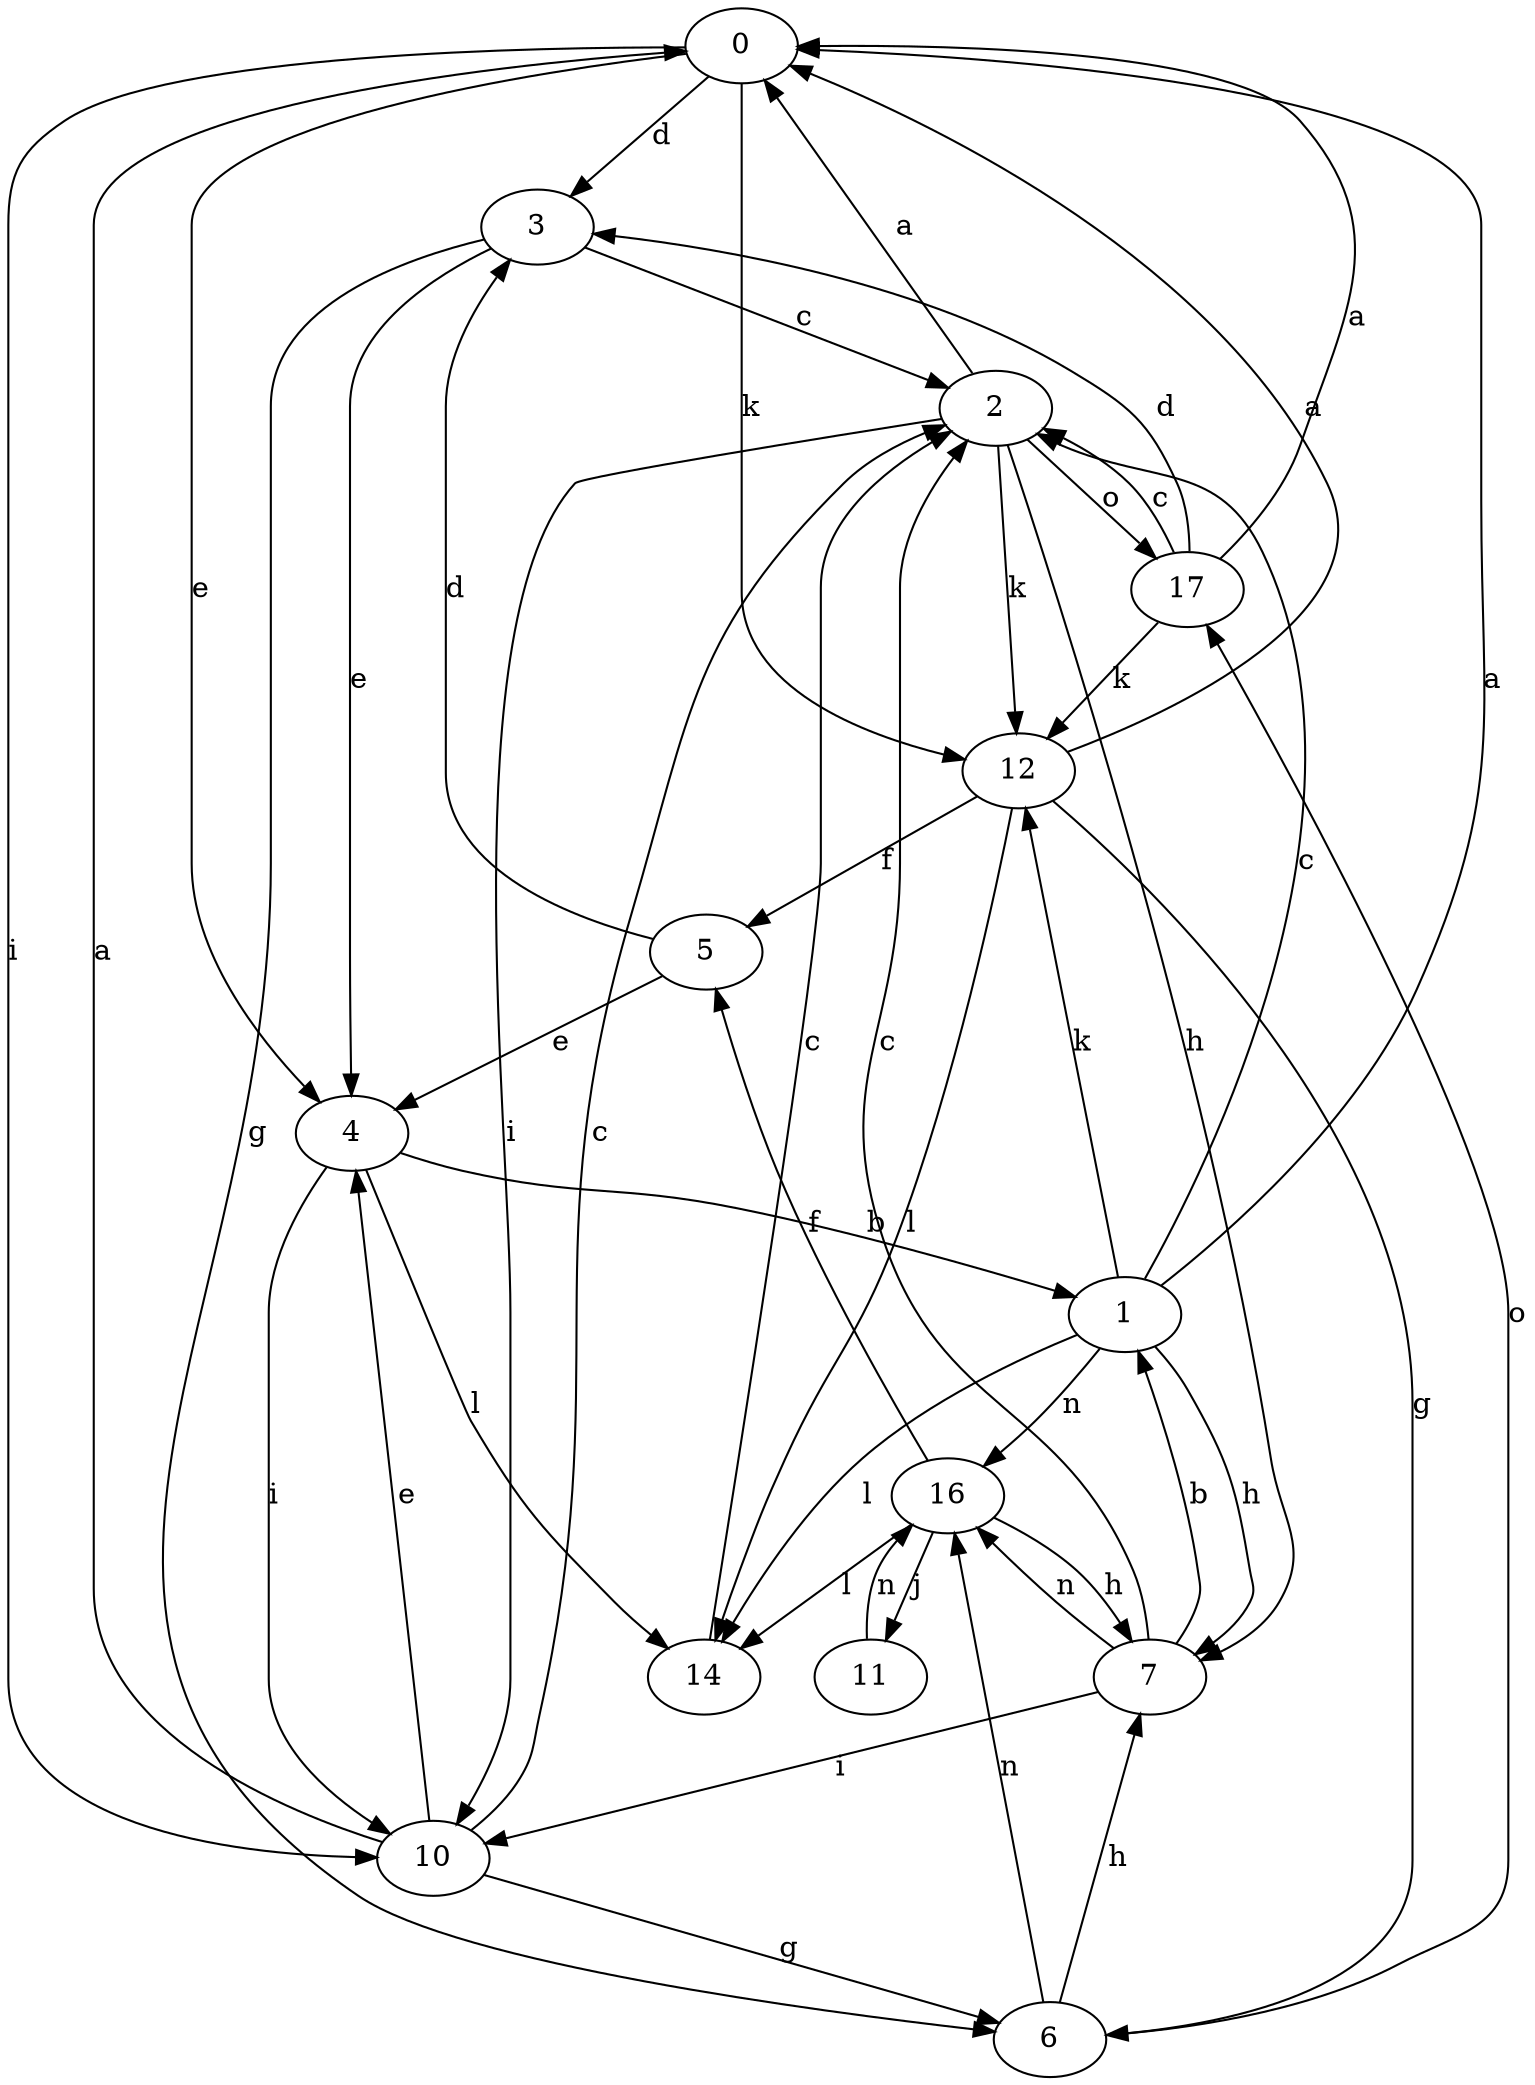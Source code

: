 strict digraph  {
0;
1;
2;
3;
4;
5;
6;
7;
10;
11;
12;
14;
16;
17;
0 -> 3  [label=d];
0 -> 4  [label=e];
0 -> 10  [label=i];
0 -> 12  [label=k];
1 -> 0  [label=a];
1 -> 2  [label=c];
1 -> 7  [label=h];
1 -> 12  [label=k];
1 -> 14  [label=l];
1 -> 16  [label=n];
2 -> 0  [label=a];
2 -> 7  [label=h];
2 -> 10  [label=i];
2 -> 12  [label=k];
2 -> 17  [label=o];
3 -> 2  [label=c];
3 -> 4  [label=e];
3 -> 6  [label=g];
4 -> 1  [label=b];
4 -> 10  [label=i];
4 -> 14  [label=l];
5 -> 3  [label=d];
5 -> 4  [label=e];
6 -> 7  [label=h];
6 -> 16  [label=n];
6 -> 17  [label=o];
7 -> 1  [label=b];
7 -> 2  [label=c];
7 -> 10  [label=i];
7 -> 16  [label=n];
10 -> 0  [label=a];
10 -> 2  [label=c];
10 -> 4  [label=e];
10 -> 6  [label=g];
11 -> 16  [label=n];
12 -> 0  [label=a];
12 -> 5  [label=f];
12 -> 6  [label=g];
12 -> 14  [label=l];
14 -> 2  [label=c];
16 -> 5  [label=f];
16 -> 7  [label=h];
16 -> 11  [label=j];
16 -> 14  [label=l];
17 -> 0  [label=a];
17 -> 2  [label=c];
17 -> 3  [label=d];
17 -> 12  [label=k];
}
